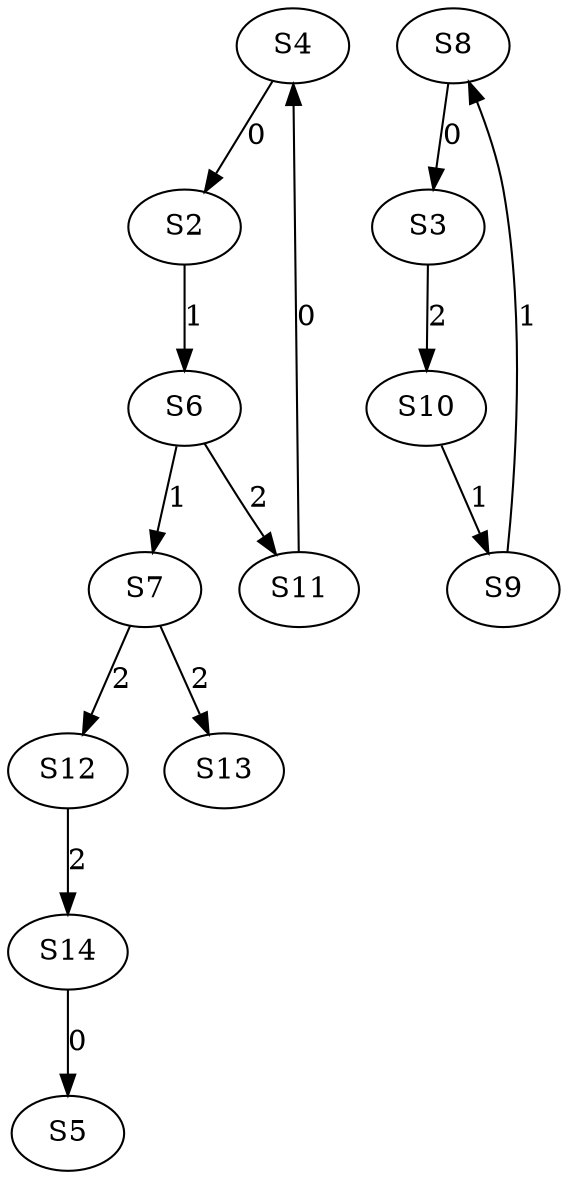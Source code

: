strict digraph {
	S4 -> S2 [ label = 0 ];
	S8 -> S3 [ label = 0 ];
	S11 -> S4 [ label = 0 ];
	S14 -> S5 [ label = 0 ];
	S2 -> S6 [ label = 1 ];
	S6 -> S7 [ label = 1 ];
	S9 -> S8 [ label = 1 ];
	S10 -> S9 [ label = 1 ];
	S3 -> S10 [ label = 2 ];
	S6 -> S11 [ label = 2 ];
	S7 -> S12 [ label = 2 ];
	S7 -> S13 [ label = 2 ];
	S12 -> S14 [ label = 2 ];
}
